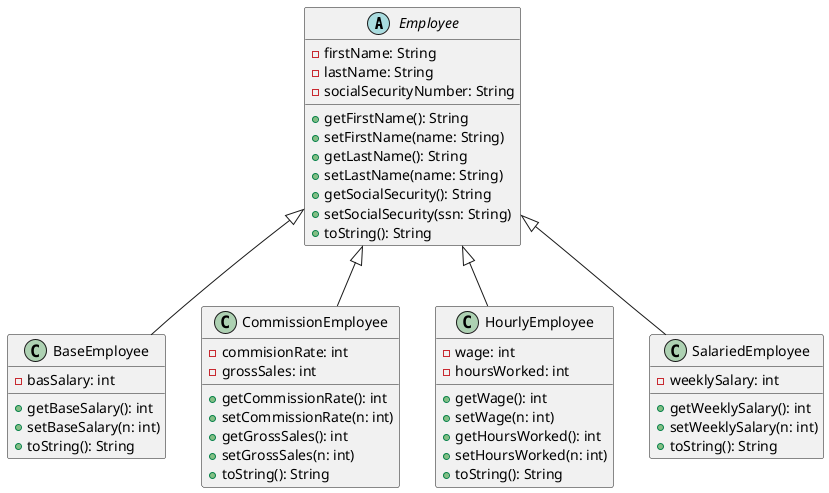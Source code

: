 @startuml
abstract class Employee {
    - firstName: String
    - lastName: String
    - socialSecurityNumber: String
    + getFirstName(): String
    + setFirstName(name: String)
    + getLastName(): String
    + setLastName(name: String)
    + getSocialSecurity(): String
    + setSocialSecurity(ssn: String)
    + toString(): String
}
class BaseEmployee extends Employee {
    - basSalary: int
    + getBaseSalary(): int
    + setBaseSalary(n: int)
    + toString(): String
}
class CommissionEmployee extends Employee {
    - commisionRate: int
    - grossSales: int
    + getCommissionRate(): int
    + setCommissionRate(n: int)
    + getGrossSales(): int
    + setGrossSales(n: int)
    + toString(): String
}
class HourlyEmployee extends Employee {
    - wage: int
    - hoursWorked: int
    + getWage(): int
    + setWage(n: int)
    + getHoursWorked(): int
    + setHoursWorked(n: int)
    + toString(): String
}
class SalariedEmployee extends Employee {
    - weeklySalary: int
    + getWeeklySalary(): int
    + setWeeklySalary(n: int)
    + toString(): String
}

@enduml



